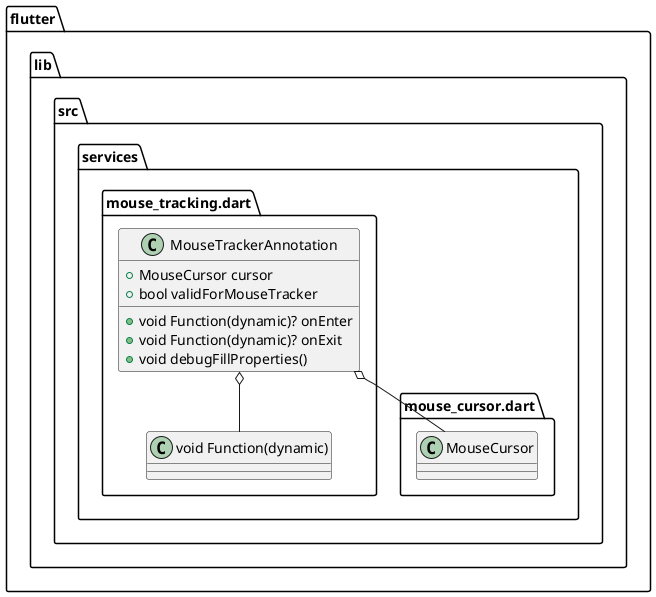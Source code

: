 @startuml
set namespaceSeparator ::

class "flutter::lib::src::services::mouse_tracking.dart::MouseTrackerAnnotation" {
  +void Function(dynamic)? onEnter
  +void Function(dynamic)? onExit
  +MouseCursor cursor
  +bool validForMouseTracker
  +void debugFillProperties()
}

"flutter::lib::src::services::mouse_tracking.dart::MouseTrackerAnnotation" o-- "flutter::lib::src::services::mouse_tracking.dart::void Function(dynamic)"
"flutter::lib::src::services::mouse_tracking.dart::MouseTrackerAnnotation" o-- "flutter::lib::src::services::mouse_cursor.dart::MouseCursor"


@enduml
